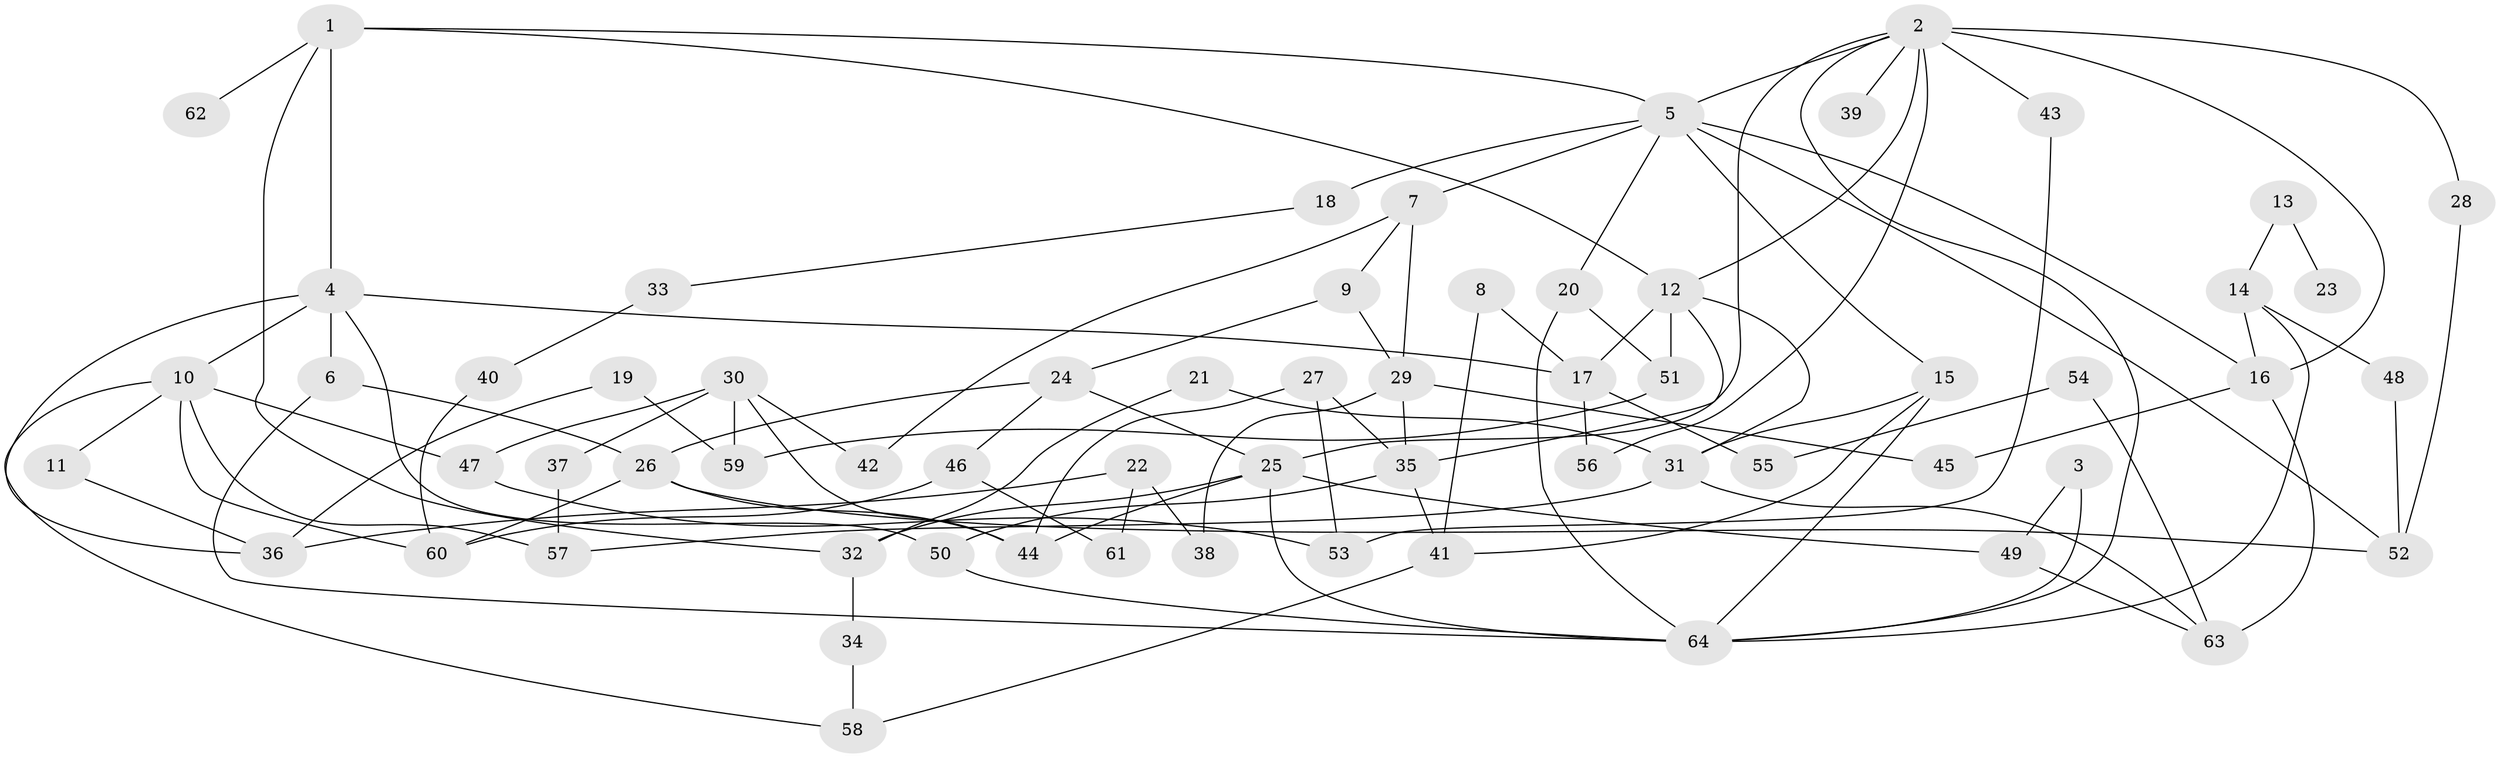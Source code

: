 // original degree distribution, {5: 0.046875, 9: 0.0078125, 8: 0.015625, 3: 0.234375, 4: 0.1328125, 6: 0.0546875, 2: 0.28125, 1: 0.2265625}
// Generated by graph-tools (version 1.1) at 2025/36/03/04/25 23:36:09]
// undirected, 64 vertices, 110 edges
graph export_dot {
  node [color=gray90,style=filled];
  1;
  2;
  3;
  4;
  5;
  6;
  7;
  8;
  9;
  10;
  11;
  12;
  13;
  14;
  15;
  16;
  17;
  18;
  19;
  20;
  21;
  22;
  23;
  24;
  25;
  26;
  27;
  28;
  29;
  30;
  31;
  32;
  33;
  34;
  35;
  36;
  37;
  38;
  39;
  40;
  41;
  42;
  43;
  44;
  45;
  46;
  47;
  48;
  49;
  50;
  51;
  52;
  53;
  54;
  55;
  56;
  57;
  58;
  59;
  60;
  61;
  62;
  63;
  64;
  1 -- 4 [weight=1.0];
  1 -- 5 [weight=1.0];
  1 -- 12 [weight=1.0];
  1 -- 32 [weight=1.0];
  1 -- 62 [weight=1.0];
  2 -- 5 [weight=2.0];
  2 -- 12 [weight=2.0];
  2 -- 16 [weight=1.0];
  2 -- 25 [weight=1.0];
  2 -- 28 [weight=1.0];
  2 -- 39 [weight=1.0];
  2 -- 43 [weight=1.0];
  2 -- 56 [weight=1.0];
  2 -- 64 [weight=1.0];
  3 -- 49 [weight=1.0];
  3 -- 64 [weight=1.0];
  4 -- 6 [weight=1.0];
  4 -- 10 [weight=1.0];
  4 -- 17 [weight=1.0];
  4 -- 36 [weight=1.0];
  4 -- 50 [weight=1.0];
  5 -- 7 [weight=1.0];
  5 -- 15 [weight=1.0];
  5 -- 16 [weight=1.0];
  5 -- 18 [weight=2.0];
  5 -- 20 [weight=1.0];
  5 -- 52 [weight=1.0];
  6 -- 26 [weight=1.0];
  6 -- 64 [weight=1.0];
  7 -- 9 [weight=1.0];
  7 -- 29 [weight=1.0];
  7 -- 42 [weight=1.0];
  8 -- 17 [weight=1.0];
  8 -- 41 [weight=1.0];
  9 -- 24 [weight=1.0];
  9 -- 29 [weight=2.0];
  10 -- 11 [weight=1.0];
  10 -- 47 [weight=1.0];
  10 -- 57 [weight=1.0];
  10 -- 58 [weight=1.0];
  10 -- 60 [weight=1.0];
  11 -- 36 [weight=1.0];
  12 -- 17 [weight=1.0];
  12 -- 31 [weight=1.0];
  12 -- 35 [weight=1.0];
  12 -- 51 [weight=1.0];
  13 -- 14 [weight=1.0];
  13 -- 23 [weight=1.0];
  14 -- 16 [weight=1.0];
  14 -- 48 [weight=1.0];
  14 -- 64 [weight=1.0];
  15 -- 31 [weight=1.0];
  15 -- 41 [weight=1.0];
  15 -- 64 [weight=1.0];
  16 -- 45 [weight=1.0];
  16 -- 63 [weight=1.0];
  17 -- 55 [weight=1.0];
  17 -- 56 [weight=1.0];
  18 -- 33 [weight=1.0];
  19 -- 36 [weight=1.0];
  19 -- 59 [weight=1.0];
  20 -- 51 [weight=1.0];
  20 -- 64 [weight=1.0];
  21 -- 31 [weight=1.0];
  21 -- 32 [weight=1.0];
  22 -- 36 [weight=1.0];
  22 -- 38 [weight=1.0];
  22 -- 61 [weight=1.0];
  24 -- 25 [weight=1.0];
  24 -- 26 [weight=1.0];
  24 -- 46 [weight=1.0];
  25 -- 32 [weight=1.0];
  25 -- 44 [weight=1.0];
  25 -- 49 [weight=1.0];
  25 -- 64 [weight=1.0];
  26 -- 44 [weight=1.0];
  26 -- 52 [weight=1.0];
  26 -- 60 [weight=1.0];
  27 -- 35 [weight=1.0];
  27 -- 44 [weight=1.0];
  27 -- 53 [weight=1.0];
  28 -- 52 [weight=1.0];
  29 -- 35 [weight=1.0];
  29 -- 38 [weight=1.0];
  29 -- 45 [weight=1.0];
  30 -- 37 [weight=1.0];
  30 -- 42 [weight=1.0];
  30 -- 44 [weight=1.0];
  30 -- 47 [weight=1.0];
  30 -- 59 [weight=1.0];
  31 -- 57 [weight=1.0];
  31 -- 63 [weight=1.0];
  32 -- 34 [weight=1.0];
  33 -- 40 [weight=1.0];
  34 -- 58 [weight=1.0];
  35 -- 41 [weight=1.0];
  35 -- 50 [weight=1.0];
  37 -- 57 [weight=1.0];
  40 -- 60 [weight=1.0];
  41 -- 58 [weight=1.0];
  43 -- 53 [weight=1.0];
  46 -- 60 [weight=1.0];
  46 -- 61 [weight=1.0];
  47 -- 53 [weight=1.0];
  48 -- 52 [weight=1.0];
  49 -- 63 [weight=1.0];
  50 -- 64 [weight=1.0];
  51 -- 59 [weight=1.0];
  54 -- 55 [weight=1.0];
  54 -- 63 [weight=1.0];
}
